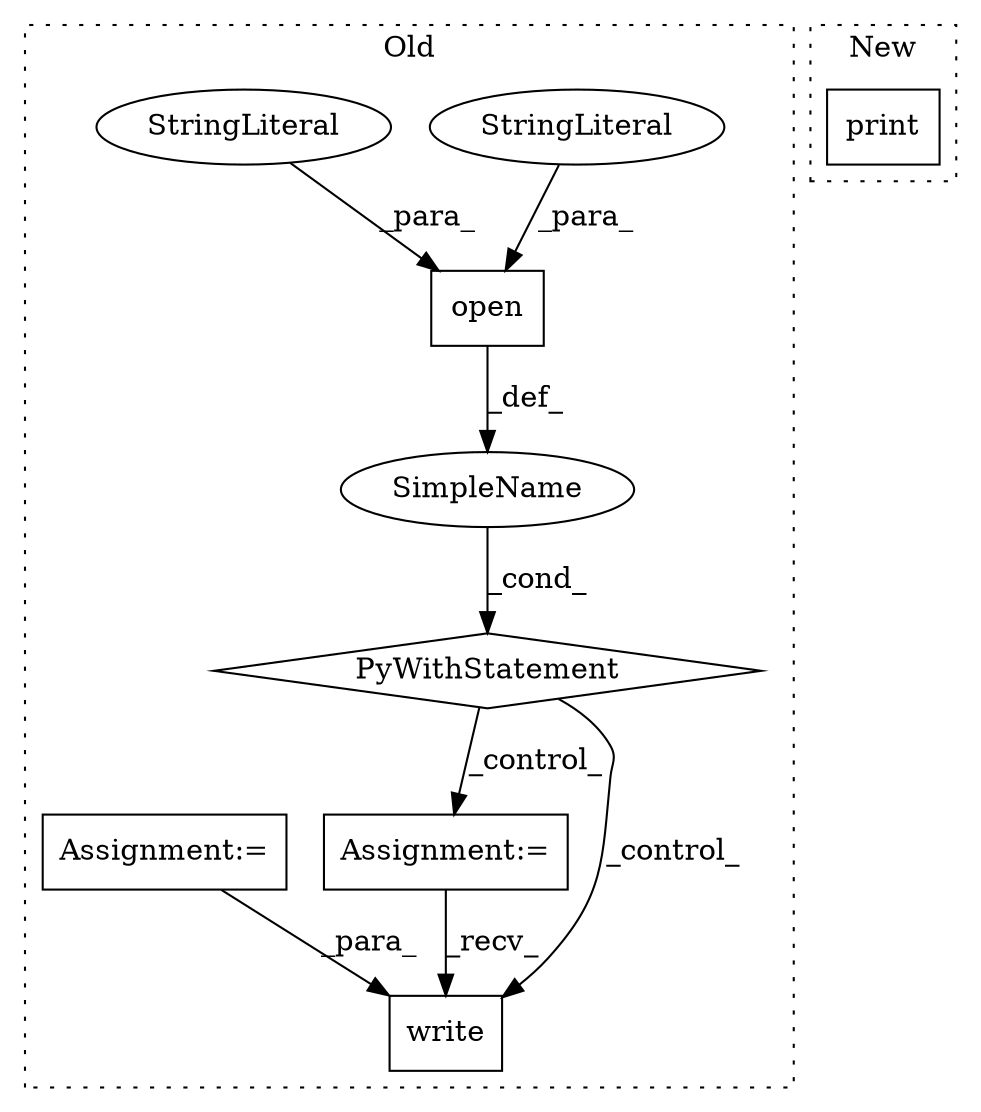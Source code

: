 digraph G {
subgraph cluster0 {
1 [label="open" a="32" s="6971,7006" l="5,1" shape="box"];
3 [label="StringLiteral" a="45" s="6995" l="3" shape="ellipse"];
4 [label="PyWithStatement" a="104" s="6961,7007" l="10,2" shape="diamond"];
5 [label="Assignment:=" a="7" s="7043" l="1" shape="box"];
6 [label="SimpleName" a="42" s="" l="" shape="ellipse"];
7 [label="write" a="32" s="7054,7064" l="6,1" shape="box"];
8 [label="StringLiteral" a="45" s="6999" l="7" shape="ellipse"];
9 [label="Assignment:=" a="7" s="6774" l="1" shape="box"];
label = "Old";
style="dotted";
}
subgraph cluster1 {
2 [label="print" a="32" s="8424" l="7" shape="box"];
label = "New";
style="dotted";
}
1 -> 6 [label="_def_"];
3 -> 1 [label="_para_"];
4 -> 5 [label="_control_"];
4 -> 7 [label="_control_"];
5 -> 7 [label="_recv_"];
6 -> 4 [label="_cond_"];
8 -> 1 [label="_para_"];
9 -> 7 [label="_para_"];
}